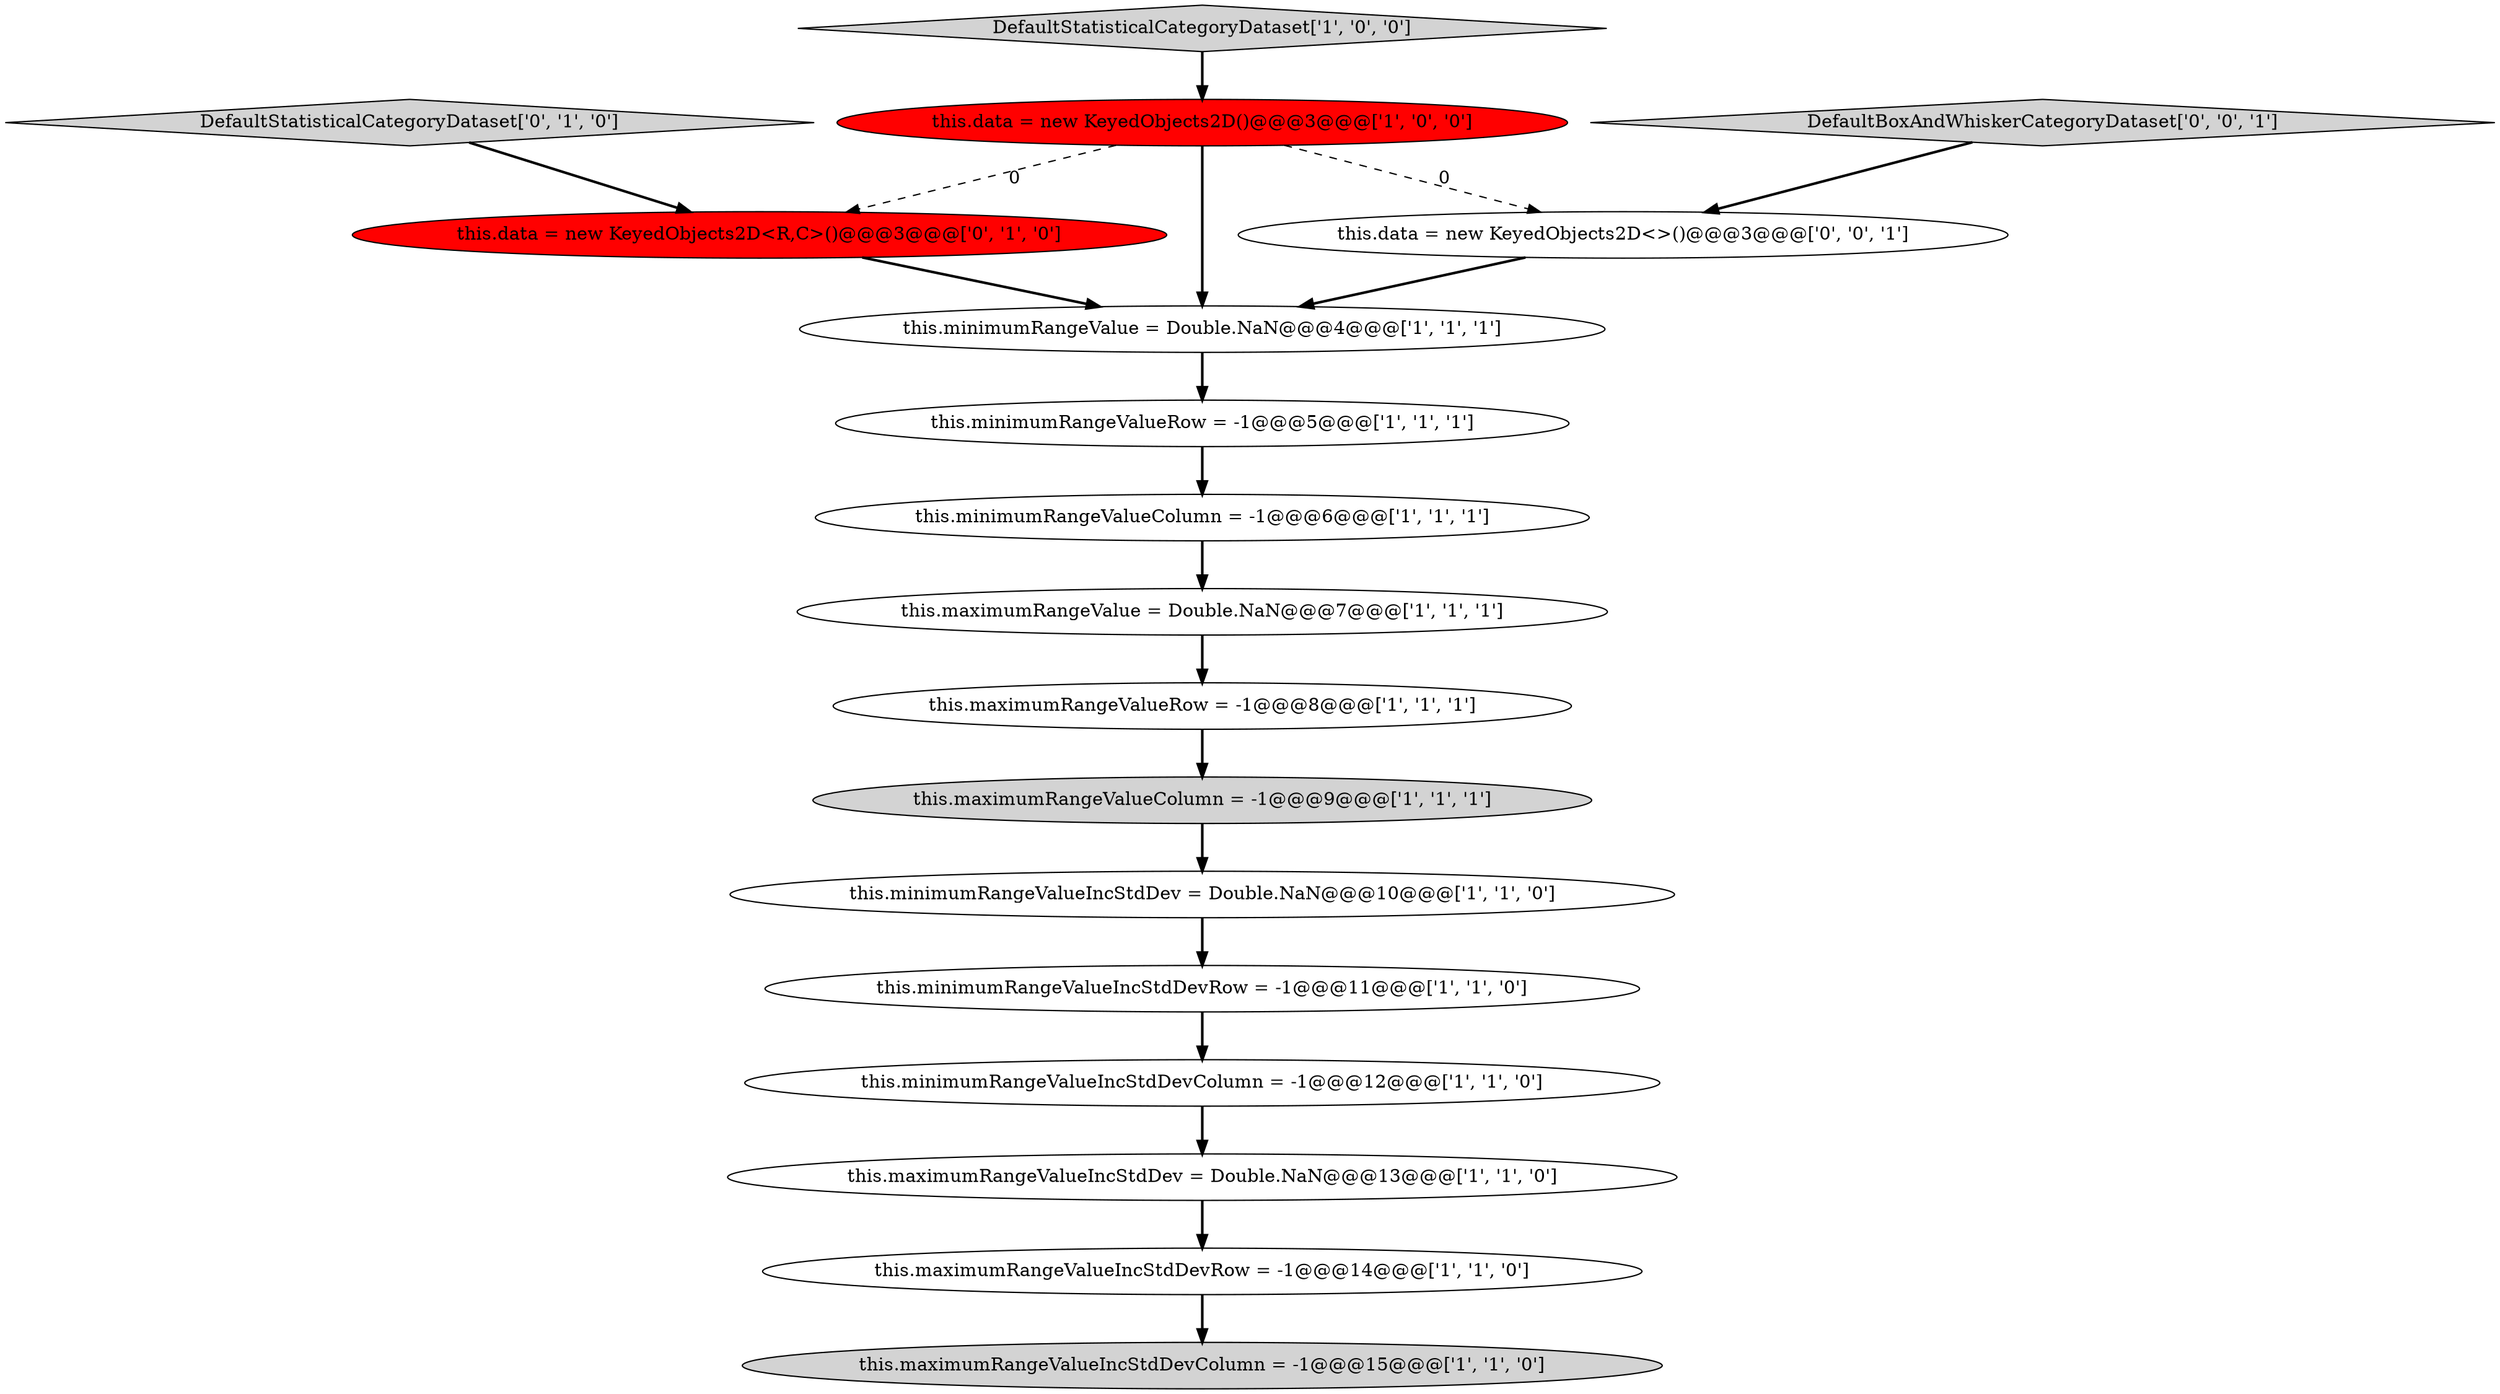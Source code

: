 digraph {
16 [style = filled, label = "this.data = new KeyedObjects2D<>()@@@3@@@['0', '0', '1']", fillcolor = white, shape = ellipse image = "AAA0AAABBB3BBB"];
8 [style = filled, label = "this.minimumRangeValueRow = -1@@@5@@@['1', '1', '1']", fillcolor = white, shape = ellipse image = "AAA0AAABBB1BBB"];
14 [style = filled, label = "DefaultStatisticalCategoryDataset['0', '1', '0']", fillcolor = lightgray, shape = diamond image = "AAA0AAABBB2BBB"];
17 [style = filled, label = "DefaultBoxAndWhiskerCategoryDataset['0', '0', '1']", fillcolor = lightgray, shape = diamond image = "AAA0AAABBB3BBB"];
12 [style = filled, label = "this.minimumRangeValueIncStdDevColumn = -1@@@12@@@['1', '1', '0']", fillcolor = white, shape = ellipse image = "AAA0AAABBB1BBB"];
5 [style = filled, label = "this.minimumRangeValueColumn = -1@@@6@@@['1', '1', '1']", fillcolor = white, shape = ellipse image = "AAA0AAABBB1BBB"];
4 [style = filled, label = "this.minimumRangeValueIncStdDevRow = -1@@@11@@@['1', '1', '0']", fillcolor = white, shape = ellipse image = "AAA0AAABBB1BBB"];
15 [style = filled, label = "this.data = new KeyedObjects2D<R,C>()@@@3@@@['0', '1', '0']", fillcolor = red, shape = ellipse image = "AAA1AAABBB2BBB"];
6 [style = filled, label = "this.maximumRangeValueIncStdDev = Double.NaN@@@13@@@['1', '1', '0']", fillcolor = white, shape = ellipse image = "AAA0AAABBB1BBB"];
7 [style = filled, label = "this.maximumRangeValue = Double.NaN@@@7@@@['1', '1', '1']", fillcolor = white, shape = ellipse image = "AAA0AAABBB1BBB"];
1 [style = filled, label = "this.minimumRangeValue = Double.NaN@@@4@@@['1', '1', '1']", fillcolor = white, shape = ellipse image = "AAA0AAABBB1BBB"];
3 [style = filled, label = "DefaultStatisticalCategoryDataset['1', '0', '0']", fillcolor = lightgray, shape = diamond image = "AAA0AAABBB1BBB"];
0 [style = filled, label = "this.maximumRangeValueIncStdDevRow = -1@@@14@@@['1', '1', '0']", fillcolor = white, shape = ellipse image = "AAA0AAABBB1BBB"];
2 [style = filled, label = "this.maximumRangeValueRow = -1@@@8@@@['1', '1', '1']", fillcolor = white, shape = ellipse image = "AAA0AAABBB1BBB"];
9 [style = filled, label = "this.maximumRangeValueIncStdDevColumn = -1@@@15@@@['1', '1', '0']", fillcolor = lightgray, shape = ellipse image = "AAA0AAABBB1BBB"];
10 [style = filled, label = "this.minimumRangeValueIncStdDev = Double.NaN@@@10@@@['1', '1', '0']", fillcolor = white, shape = ellipse image = "AAA0AAABBB1BBB"];
11 [style = filled, label = "this.data = new KeyedObjects2D()@@@3@@@['1', '0', '0']", fillcolor = red, shape = ellipse image = "AAA1AAABBB1BBB"];
13 [style = filled, label = "this.maximumRangeValueColumn = -1@@@9@@@['1', '1', '1']", fillcolor = lightgray, shape = ellipse image = "AAA0AAABBB1BBB"];
3->11 [style = bold, label=""];
4->12 [style = bold, label=""];
13->10 [style = bold, label=""];
5->7 [style = bold, label=""];
14->15 [style = bold, label=""];
0->9 [style = bold, label=""];
6->0 [style = bold, label=""];
1->8 [style = bold, label=""];
8->5 [style = bold, label=""];
16->1 [style = bold, label=""];
12->6 [style = bold, label=""];
11->1 [style = bold, label=""];
7->2 [style = bold, label=""];
11->15 [style = dashed, label="0"];
11->16 [style = dashed, label="0"];
17->16 [style = bold, label=""];
2->13 [style = bold, label=""];
15->1 [style = bold, label=""];
10->4 [style = bold, label=""];
}
